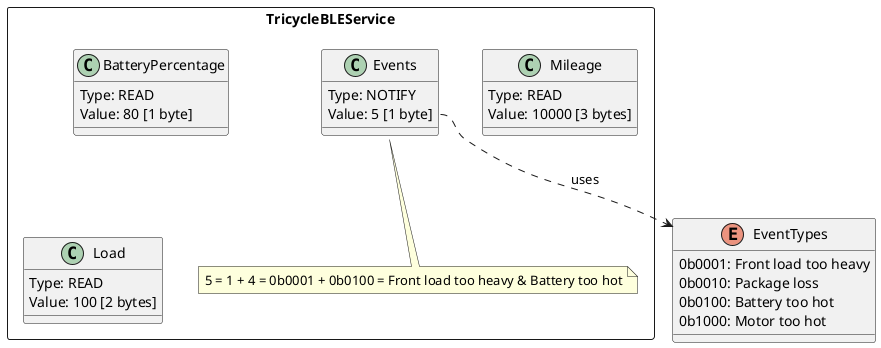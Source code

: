 @startuml

package TricycleBLEService <<Rectangle>> {
    class BatteryPercentage {
        Type: READ
        Value: 80 [1 byte]
    }

    class Mileage {
        Type: READ
        Value: 10000 [3 bytes]
    }

    class Load {
        Type: READ
        Value: 100 [2 bytes]
    }

    class Events {
        Type: NOTIFY
        Value: 5 [1 byte]
    }

    note bottom of Events
       5 = 1 + 4 = 0b0001 + 0b0100 = Front load too heavy & Battery too hot
    end note
}

enum EventTypes {
    0b0001: Front load too heavy
    0b0010: Package loss
    0b0100: Battery too hot
    0b1000: Motor too hot
}

Events::Value ..> EventTypes : "uses"
@enduml